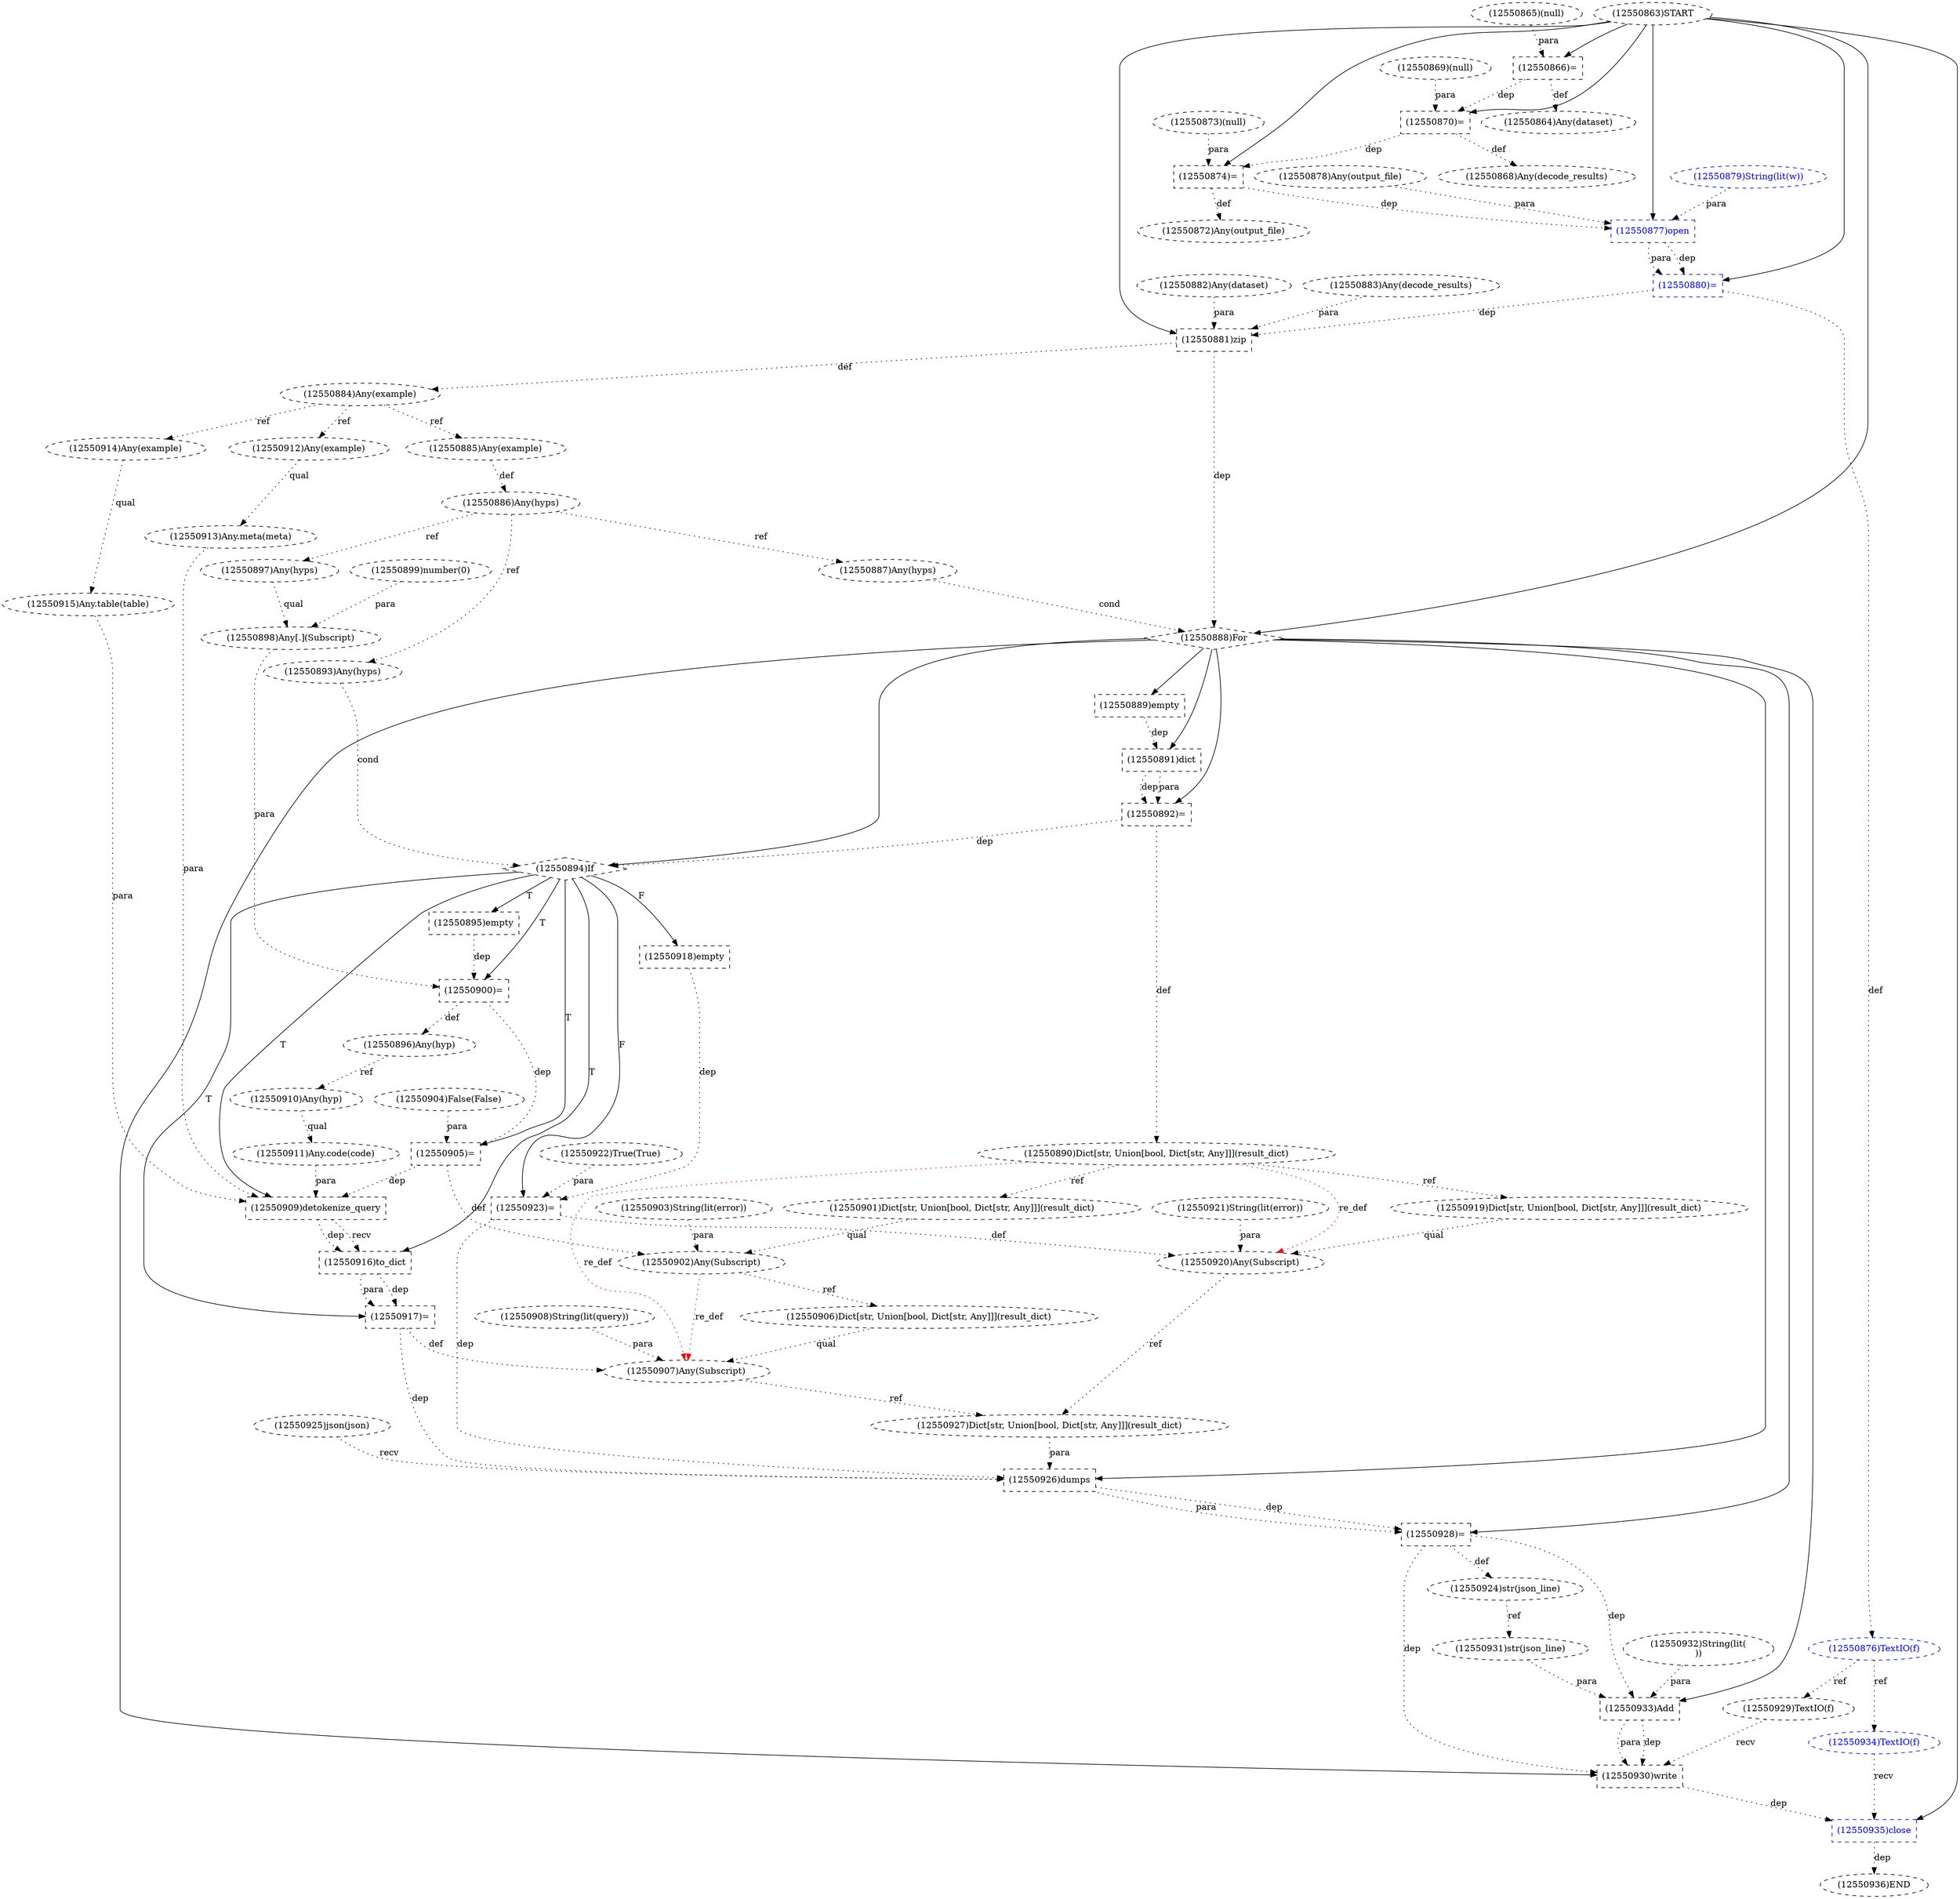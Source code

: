 digraph G {
1 [label="(12550916)to_dict" shape=box style=dashed]
2 [label="(12550930)write" shape=box style=dashed]
3 [label="(12550912)Any(example)" shape=ellipse style=dashed]
4 [label="(12550896)Any(hyp)" shape=ellipse style=dashed]
5 [label="(12550863)START" style=dashed]
6 [label="(12550873)(null)" shape=ellipse style=dashed]
7 [label="(12550876)TextIO(f)" shape=ellipse style=dashed color=blue fontcolor=blue]
8 [label="(12550889)empty" shape=box style=dashed]
9 [label="(12550864)Any(dataset)" shape=ellipse style=dashed]
10 [label="(12550890)Dict[str, Union[bool, Dict[str, Any]]](result_dict)" shape=ellipse style=dashed]
11 [label="(12550898)Any[.](Subscript)" shape=ellipse style=dashed]
12 [label="(12550904)False(False)" shape=ellipse style=dashed]
13 [label="(12550915)Any.table(table)" shape=ellipse style=dashed]
14 [label="(12550907)Any(Subscript)" shape=ellipse style=dashed]
15 [label="(12550886)Any(hyps)" shape=ellipse style=dashed]
16 [label="(12550901)Dict[str, Union[bool, Dict[str, Any]]](result_dict)" shape=ellipse style=dashed]
17 [label="(12550894)If" shape=diamond style=dashed]
18 [label="(12550935)close" shape=box style=dashed color=blue fontcolor=blue]
19 [label="(12550925)json(json)" shape=ellipse style=dashed]
20 [label="(12550868)Any(decode_results)" shape=ellipse style=dashed]
21 [label="(12550895)empty" shape=box style=dashed]
22 [label="(12550927)Dict[str, Union[bool, Dict[str, Any]]](result_dict)" shape=ellipse style=dashed]
23 [label="(12550928)=" shape=box style=dashed]
24 [label="(12550911)Any.code(code)" shape=ellipse style=dashed]
25 [label="(12550906)Dict[str, Union[bool, Dict[str, Any]]](result_dict)" shape=ellipse style=dashed]
26 [label="(12550897)Any(hyps)" shape=ellipse style=dashed]
27 [label="(12550902)Any(Subscript)" shape=ellipse style=dashed]
28 [label="(12550926)dumps" shape=box style=dashed]
29 [label="(12550877)open" shape=box style=dashed color=blue fontcolor=blue]
30 [label="(12550909)detokenize_query" shape=box style=dashed]
31 [label="(12550900)=" shape=box style=dashed]
32 [label="(12550931)str(json_line)" shape=ellipse style=dashed]
33 [label="(12550878)Any(output_file)" shape=ellipse style=dashed]
34 [label="(12550872)Any(output_file)" shape=ellipse style=dashed]
35 [label="(12550892)=" shape=box style=dashed]
36 [label="(12550919)Dict[str, Union[bool, Dict[str, Any]]](result_dict)" shape=ellipse style=dashed]
37 [label="(12550865)(null)" shape=ellipse style=dashed]
38 [label="(12550879)String(lit(w))" shape=ellipse style=dashed color=blue fontcolor=blue]
39 [label="(12550933)Add" shape=box style=dashed]
40 [label="(12550881)zip" shape=box style=dashed]
41 [label="(12550884)Any(example)" shape=ellipse style=dashed]
42 [label="(12550869)(null)" shape=ellipse style=dashed]
43 [label="(12550936)END" style=dashed]
44 [label="(12550887)Any(hyps)" shape=ellipse style=dashed]
45 [label="(12550913)Any.meta(meta)" shape=ellipse style=dashed]
46 [label="(12550934)TextIO(f)" shape=ellipse style=dashed color=blue fontcolor=blue]
47 [label="(12550893)Any(hyps)" shape=ellipse style=dashed]
48 [label="(12550917)=" shape=box style=dashed]
49 [label="(12550888)For" shape=diamond style=dashed]
50 [label="(12550903)String(lit(error))" shape=ellipse style=dashed]
51 [label="(12550908)String(lit(query))" shape=ellipse style=dashed]
52 [label="(12550870)=" shape=box style=dashed]
53 [label="(12550929)TextIO(f)" shape=ellipse style=dashed]
54 [label="(12550910)Any(hyp)" shape=ellipse style=dashed]
55 [label="(12550923)=" shape=box style=dashed]
56 [label="(12550914)Any(example)" shape=ellipse style=dashed]
57 [label="(12550922)True(True)" shape=ellipse style=dashed]
58 [label="(12550932)String(lit(
))" shape=ellipse style=dashed]
59 [label="(12550880)=" shape=box style=dashed color=blue fontcolor=blue]
60 [label="(12550899)number(0)" shape=ellipse style=dashed]
61 [label="(12550918)empty" shape=box style=dashed]
62 [label="(12550891)dict" shape=box style=dashed]
63 [label="(12550921)String(lit(error))" shape=ellipse style=dashed]
64 [label="(12550874)=" shape=box style=dashed]
65 [label="(12550920)Any(Subscript)" shape=ellipse style=dashed]
66 [label="(12550924)str(json_line)" shape=ellipse style=dashed]
67 [label="(12550866)=" shape=box style=dashed]
68 [label="(12550883)Any(decode_results)" shape=ellipse style=dashed]
69 [label="(12550882)Any(dataset)" shape=ellipse style=dashed]
70 [label="(12550885)Any(example)" shape=ellipse style=dashed]
71 [label="(12550905)=" shape=box style=dashed]
17 -> 1 [label="T"];
30 -> 1 [label="dep" style=dotted];
30 -> 1 [label="recv" style=dotted];
49 -> 2 [label="" style=solid];
53 -> 2 [label="recv" style=dotted];
39 -> 2 [label="dep" style=dotted];
39 -> 2 [label="para" style=dotted];
23 -> 2 [label="dep" style=dotted];
41 -> 3 [label="ref" style=dotted];
31 -> 4 [label="def" style=dotted];
59 -> 7 [label="def" style=dotted];
49 -> 8 [label="" style=solid];
67 -> 9 [label="def" style=dotted];
35 -> 10 [label="def" style=dotted];
26 -> 11 [label="qual" style=dotted];
60 -> 11 [label="para" style=dotted];
56 -> 13 [label="qual" style=dotted];
25 -> 14 [label="qual" style=dotted];
51 -> 14 [label="para" style=dotted];
48 -> 14 [label="def" style=dotted];
27 -> 14 [label="re_def" style=dotted color=red];
10 -> 14 [label="re_def" style=dotted color=red];
70 -> 15 [label="def" style=dotted];
10 -> 16 [label="ref" style=dotted];
49 -> 17 [label="" style=solid];
47 -> 17 [label="cond" style=dotted];
35 -> 17 [label="dep" style=dotted];
5 -> 18 [label="" style=solid];
46 -> 18 [label="recv" style=dotted];
2 -> 18 [label="dep" style=dotted];
52 -> 20 [label="def" style=dotted];
17 -> 21 [label="T"];
65 -> 22 [label="ref" style=dotted];
14 -> 22 [label="ref" style=dotted];
49 -> 23 [label="" style=solid];
28 -> 23 [label="dep" style=dotted];
28 -> 23 [label="para" style=dotted];
54 -> 24 [label="qual" style=dotted];
27 -> 25 [label="ref" style=dotted];
15 -> 26 [label="ref" style=dotted];
16 -> 27 [label="qual" style=dotted];
50 -> 27 [label="para" style=dotted];
71 -> 27 [label="def" style=dotted];
49 -> 28 [label="" style=solid];
19 -> 28 [label="recv" style=dotted];
22 -> 28 [label="para" style=dotted];
48 -> 28 [label="dep" style=dotted];
55 -> 28 [label="dep" style=dotted];
5 -> 29 [label="" style=solid];
33 -> 29 [label="para" style=dotted];
38 -> 29 [label="para" style=dotted];
64 -> 29 [label="dep" style=dotted];
17 -> 30 [label="T"];
24 -> 30 [label="para" style=dotted];
45 -> 30 [label="para" style=dotted];
13 -> 30 [label="para" style=dotted];
71 -> 30 [label="dep" style=dotted];
17 -> 31 [label="T"];
11 -> 31 [label="para" style=dotted];
21 -> 31 [label="dep" style=dotted];
66 -> 32 [label="ref" style=dotted];
64 -> 34 [label="def" style=dotted];
49 -> 35 [label="" style=solid];
62 -> 35 [label="dep" style=dotted];
62 -> 35 [label="para" style=dotted];
10 -> 36 [label="ref" style=dotted];
49 -> 39 [label="" style=solid];
32 -> 39 [label="para" style=dotted];
58 -> 39 [label="para" style=dotted];
23 -> 39 [label="dep" style=dotted];
5 -> 40 [label="" style=solid];
69 -> 40 [label="para" style=dotted];
68 -> 40 [label="para" style=dotted];
59 -> 40 [label="dep" style=dotted];
40 -> 41 [label="def" style=dotted];
18 -> 43 [label="dep" style=dotted];
15 -> 44 [label="ref" style=dotted];
3 -> 45 [label="qual" style=dotted];
7 -> 46 [label="ref" style=dotted];
15 -> 47 [label="ref" style=dotted];
17 -> 48 [label="T"];
1 -> 48 [label="dep" style=dotted];
1 -> 48 [label="para" style=dotted];
5 -> 49 [label="" style=solid];
40 -> 49 [label="dep" style=dotted];
44 -> 49 [label="cond" style=dotted];
5 -> 52 [label="" style=solid];
42 -> 52 [label="para" style=dotted];
67 -> 52 [label="dep" style=dotted];
7 -> 53 [label="ref" style=dotted];
4 -> 54 [label="ref" style=dotted];
17 -> 55 [label="F"];
57 -> 55 [label="para" style=dotted];
61 -> 55 [label="dep" style=dotted];
41 -> 56 [label="ref" style=dotted];
5 -> 59 [label="" style=solid];
29 -> 59 [label="dep" style=dotted];
29 -> 59 [label="para" style=dotted];
17 -> 61 [label="F"];
49 -> 62 [label="" style=solid];
8 -> 62 [label="dep" style=dotted];
5 -> 64 [label="" style=solid];
6 -> 64 [label="para" style=dotted];
52 -> 64 [label="dep" style=dotted];
36 -> 65 [label="qual" style=dotted];
63 -> 65 [label="para" style=dotted];
55 -> 65 [label="def" style=dotted];
10 -> 65 [label="re_def" style=dotted color=red];
23 -> 66 [label="def" style=dotted];
5 -> 67 [label="" style=solid];
37 -> 67 [label="para" style=dotted];
41 -> 70 [label="ref" style=dotted];
17 -> 71 [label="T"];
12 -> 71 [label="para" style=dotted];
31 -> 71 [label="dep" style=dotted];
}